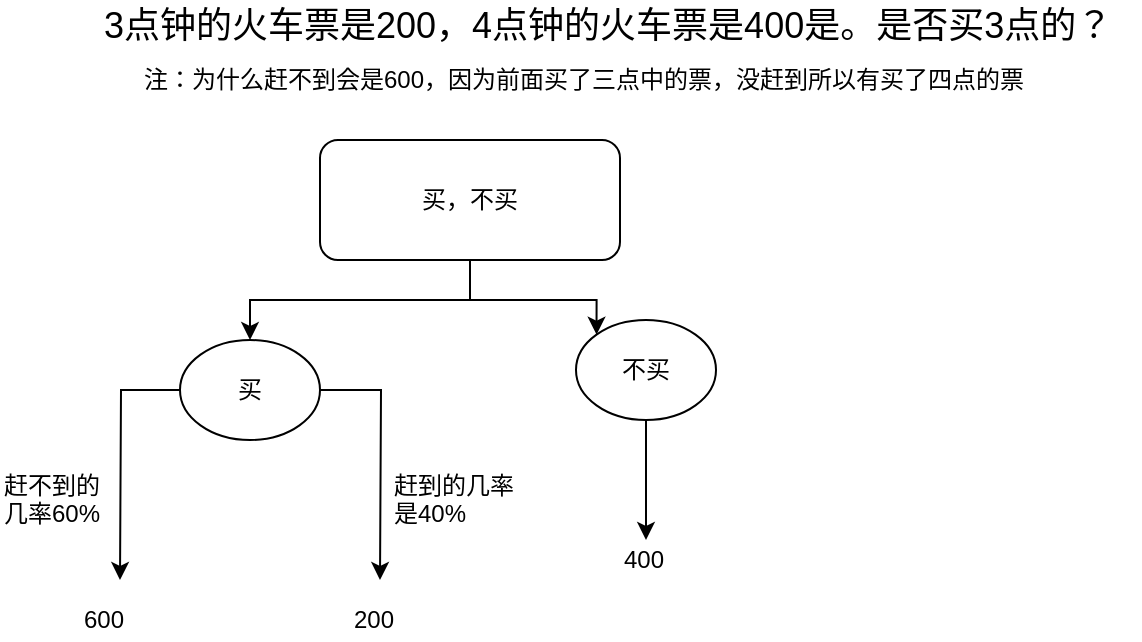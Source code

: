 <mxfile version="12.2.6" type="github" pages="1">
  <diagram id="zbUl34zsMSVqsNXtb6FK" name="第 1 页">
    <mxGraphModel dx="851" dy="704" grid="1" gridSize="10" guides="1" tooltips="1" connect="1" arrows="1" fold="1" page="1" pageScale="1" pageWidth="827" pageHeight="1169" math="0" shadow="0">
      <root>
        <mxCell id="0"/>
        <mxCell id="1" parent="0"/>
        <mxCell id="PK3IxVRG6MYRKvx6qT1c-5" style="edgeStyle=orthogonalEdgeStyle;rounded=0;orthogonalLoop=1;jettySize=auto;html=1;exitX=0.5;exitY=1;exitDx=0;exitDy=0;entryX=0.5;entryY=0;entryDx=0;entryDy=0;" parent="1" source="PK3IxVRG6MYRKvx6qT1c-1" target="PK3IxVRG6MYRKvx6qT1c-3" edge="1">
          <mxGeometry relative="1" as="geometry"/>
        </mxCell>
        <mxCell id="PK3IxVRG6MYRKvx6qT1c-6" style="edgeStyle=orthogonalEdgeStyle;rounded=0;orthogonalLoop=1;jettySize=auto;html=1;exitX=0.5;exitY=1;exitDx=0;exitDy=0;entryX=0;entryY=0;entryDx=0;entryDy=0;" parent="1" source="PK3IxVRG6MYRKvx6qT1c-1" target="PK3IxVRG6MYRKvx6qT1c-4" edge="1">
          <mxGeometry relative="1" as="geometry"/>
        </mxCell>
        <mxCell id="PK3IxVRG6MYRKvx6qT1c-1" value="买，不买" style="rounded=1;whiteSpace=wrap;html=1;" parent="1" vertex="1">
          <mxGeometry x="250" y="150" width="150" height="60" as="geometry"/>
        </mxCell>
        <mxCell id="PK3IxVRG6MYRKvx6qT1c-2" value="&lt;font style=&quot;font-size: 18px&quot;&gt;3点钟的火车票是200，4点钟的火车票是400是。是否买3点的？&lt;/font&gt;" style="text;html=1;resizable=0;points=[];autosize=1;align=left;verticalAlign=top;spacingTop=-4;" parent="1" vertex="1">
          <mxGeometry x="140" y="80" width="520" height="20" as="geometry"/>
        </mxCell>
        <mxCell id="PK3IxVRG6MYRKvx6qT1c-7" style="edgeStyle=orthogonalEdgeStyle;rounded=0;orthogonalLoop=1;jettySize=auto;html=1;" parent="1" source="PK3IxVRG6MYRKvx6qT1c-3" edge="1">
          <mxGeometry relative="1" as="geometry">
            <mxPoint x="150" y="370" as="targetPoint"/>
          </mxGeometry>
        </mxCell>
        <mxCell id="PK3IxVRG6MYRKvx6qT1c-8" style="edgeStyle=orthogonalEdgeStyle;rounded=0;orthogonalLoop=1;jettySize=auto;html=1;exitX=1;exitY=0.5;exitDx=0;exitDy=0;" parent="1" source="PK3IxVRG6MYRKvx6qT1c-3" edge="1">
          <mxGeometry relative="1" as="geometry">
            <mxPoint x="280" y="370" as="targetPoint"/>
          </mxGeometry>
        </mxCell>
        <mxCell id="PK3IxVRG6MYRKvx6qT1c-3" value="买" style="ellipse;whiteSpace=wrap;html=1;" parent="1" vertex="1">
          <mxGeometry x="180" y="250" width="70" height="50" as="geometry"/>
        </mxCell>
        <mxCell id="PK3IxVRG6MYRKvx6qT1c-11" style="edgeStyle=orthogonalEdgeStyle;rounded=0;orthogonalLoop=1;jettySize=auto;html=1;" parent="1" source="PK3IxVRG6MYRKvx6qT1c-4" edge="1">
          <mxGeometry relative="1" as="geometry">
            <mxPoint x="413" y="350" as="targetPoint"/>
          </mxGeometry>
        </mxCell>
        <mxCell id="PK3IxVRG6MYRKvx6qT1c-4" value="不买" style="ellipse;whiteSpace=wrap;html=1;" parent="1" vertex="1">
          <mxGeometry x="378" y="240" width="70" height="50" as="geometry"/>
        </mxCell>
        <mxCell id="PK3IxVRG6MYRKvx6qT1c-9" value="赶不到的&lt;br&gt;几率60%" style="text;html=1;resizable=0;points=[];autosize=1;align=left;verticalAlign=top;spacingTop=-4;" parent="1" vertex="1">
          <mxGeometry x="90" y="313" width="60" height="30" as="geometry"/>
        </mxCell>
        <mxCell id="PK3IxVRG6MYRKvx6qT1c-10" value="赶到的几率&lt;br&gt;是40%" style="text;html=1;resizable=0;points=[];autosize=1;align=left;verticalAlign=top;spacingTop=-4;" parent="1" vertex="1">
          <mxGeometry x="285" y="313" width="80" height="30" as="geometry"/>
        </mxCell>
        <mxCell id="PK3IxVRG6MYRKvx6qT1c-12" value="400" style="text;html=1;resizable=0;points=[];autosize=1;align=left;verticalAlign=top;spacingTop=-4;" parent="1" vertex="1">
          <mxGeometry x="400" y="350" width="40" height="20" as="geometry"/>
        </mxCell>
        <mxCell id="PK3IxVRG6MYRKvx6qT1c-13" value="200" style="text;html=1;resizable=0;points=[];autosize=1;align=left;verticalAlign=top;spacingTop=-4;" parent="1" vertex="1">
          <mxGeometry x="265" y="380" width="40" height="20" as="geometry"/>
        </mxCell>
        <mxCell id="PK3IxVRG6MYRKvx6qT1c-14" value="600&lt;br&gt;" style="text;html=1;resizable=0;points=[];autosize=1;align=left;verticalAlign=top;spacingTop=-4;" parent="1" vertex="1">
          <mxGeometry x="130" y="380" width="40" height="20" as="geometry"/>
        </mxCell>
        <mxCell id="PK3IxVRG6MYRKvx6qT1c-15" value="注：为什么赶不到会是600，因为前面买了三点中的票，没赶到所以有买了四点的票" style="text;html=1;resizable=0;points=[];autosize=1;align=left;verticalAlign=top;spacingTop=-4;" parent="1" vertex="1">
          <mxGeometry x="160" y="110" width="460" height="20" as="geometry"/>
        </mxCell>
      </root>
    </mxGraphModel>
  </diagram>
</mxfile>

